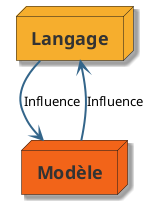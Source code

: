 @startuml
skinparam shadowing true
skinparam roundcorner 20
skinparam ArrowColor #33658A
skinparam ArrowThickness 2
skinparam BackgroundColor transparent
skinparam NodeFontSize 18
skinparam NodeFontStyle bold
skinparam NodeFontColor #333333

node "Langage" as L #F6AE2D
node "Modèle" as M #F26419

L -down-> M : Influence
M -up-> L : Influence
@enduml
